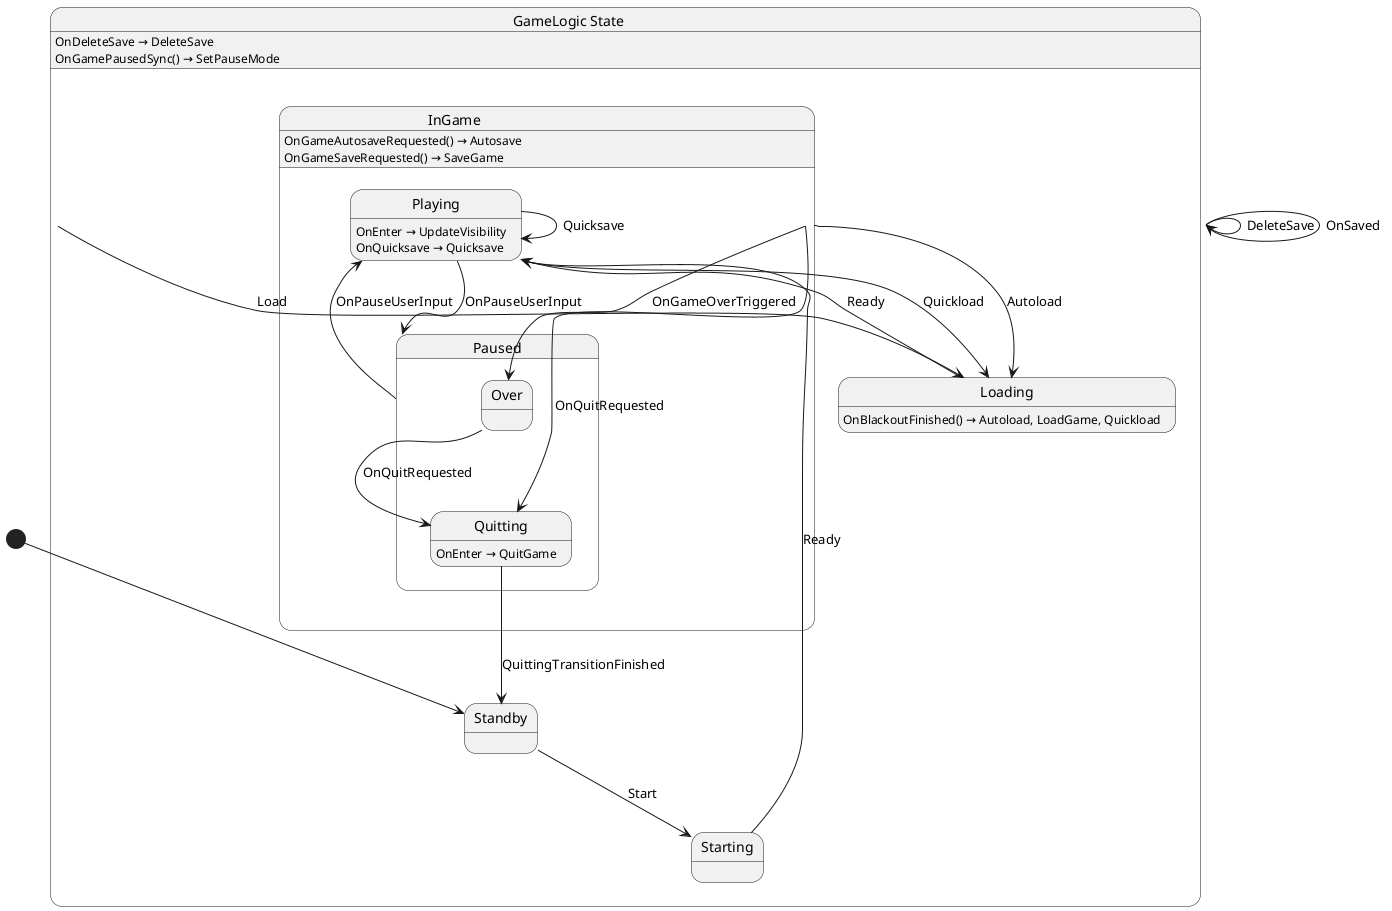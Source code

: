 @startuml GameLogic
state "GameLogic State" as Yolk_Game_GameLogic_State {
  state "InGame" as Yolk_Game_GameLogic_State_InGame {
    state "Paused" as Yolk_Game_GameLogic_State_InGame_Paused {
      state "Quitting" as Yolk_Game_GameLogic_State_InGame_Paused_Quitting
      state "Over" as Yolk_Game_GameLogic_State_InGame_Paused_Over
    }
    state "Playing" as Yolk_Game_GameLogic_State_InGame_Playing
  }
  state "Loading" as Yolk_Game_GameLogic_State_Loading
  state "Standby" as Yolk_Game_GameLogic_State_Standby
  state "Starting" as Yolk_Game_GameLogic_State_Starting
}

Yolk_Game_GameLogic_State --> Yolk_Game_GameLogic_State : DeleteSave
Yolk_Game_GameLogic_State --> Yolk_Game_GameLogic_State : OnSaved
Yolk_Game_GameLogic_State --> Yolk_Game_GameLogic_State_Loading : Load
Yolk_Game_GameLogic_State_InGame --> Yolk_Game_GameLogic_State_InGame_Paused_Over : OnGameOverTriggered
Yolk_Game_GameLogic_State_InGame --> Yolk_Game_GameLogic_State_InGame_Paused_Quitting : OnQuitRequested
Yolk_Game_GameLogic_State_InGame --> Yolk_Game_GameLogic_State_Loading : Autoload
Yolk_Game_GameLogic_State_InGame_Paused --> Yolk_Game_GameLogic_State_InGame_Playing : OnPauseUserInput
Yolk_Game_GameLogic_State_InGame_Paused_Over --> Yolk_Game_GameLogic_State_InGame_Paused_Quitting : OnQuitRequested
Yolk_Game_GameLogic_State_InGame_Paused_Quitting --> Yolk_Game_GameLogic_State_Standby : QuittingTransitionFinished
Yolk_Game_GameLogic_State_InGame_Playing --> Yolk_Game_GameLogic_State_InGame_Paused : OnPauseUserInput
Yolk_Game_GameLogic_State_InGame_Playing --> Yolk_Game_GameLogic_State_InGame_Playing : Quicksave
Yolk_Game_GameLogic_State_InGame_Playing --> Yolk_Game_GameLogic_State_Loading : Quickload
Yolk_Game_GameLogic_State_Loading --> Yolk_Game_GameLogic_State_InGame_Playing : Ready
Yolk_Game_GameLogic_State_Standby --> Yolk_Game_GameLogic_State_Starting : Start
Yolk_Game_GameLogic_State_Starting --> Yolk_Game_GameLogic_State_InGame_Playing : Ready

Yolk_Game_GameLogic_State : OnDeleteSave → DeleteSave
Yolk_Game_GameLogic_State : OnGamePausedSync() → SetPauseMode
Yolk_Game_GameLogic_State_InGame : OnGameAutosaveRequested() → Autosave
Yolk_Game_GameLogic_State_InGame : OnGameSaveRequested() → SaveGame
Yolk_Game_GameLogic_State_InGame_Paused_Quitting : OnEnter → QuitGame
Yolk_Game_GameLogic_State_InGame_Playing : OnEnter → UpdateVisibility
Yolk_Game_GameLogic_State_InGame_Playing : OnQuicksave → Quicksave
Yolk_Game_GameLogic_State_Loading : OnBlackoutFinished() → Autoload, LoadGame, Quickload

[*] --> Yolk_Game_GameLogic_State_Standby
@enduml